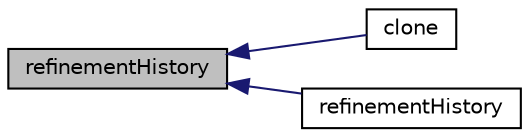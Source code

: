 digraph "refinementHistory"
{
  bgcolor="transparent";
  edge [fontname="Helvetica",fontsize="10",labelfontname="Helvetica",labelfontsize="10"];
  node [fontname="Helvetica",fontsize="10",shape=record];
  rankdir="LR";
  Node317 [label="refinementHistory",height=0.2,width=0.4,color="black", fillcolor="grey75", style="filled", fontcolor="black"];
  Node317 -> Node318 [dir="back",color="midnightblue",fontsize="10",style="solid",fontname="Helvetica"];
  Node318 [label="clone",height=0.2,width=0.4,color="black",URL="$a22421.html#ad10874ec83b0e1df493e44a5158eb8cd",tooltip="Low level clone. "];
  Node317 -> Node319 [dir="back",color="midnightblue",fontsize="10",style="solid",fontname="Helvetica"];
  Node319 [label="refinementHistory",height=0.2,width=0.4,color="black",URL="$a22421.html#a8a980ebcfefaf8f9a96382f137e69633",tooltip="Construct (read) or construct from components. "];
}
